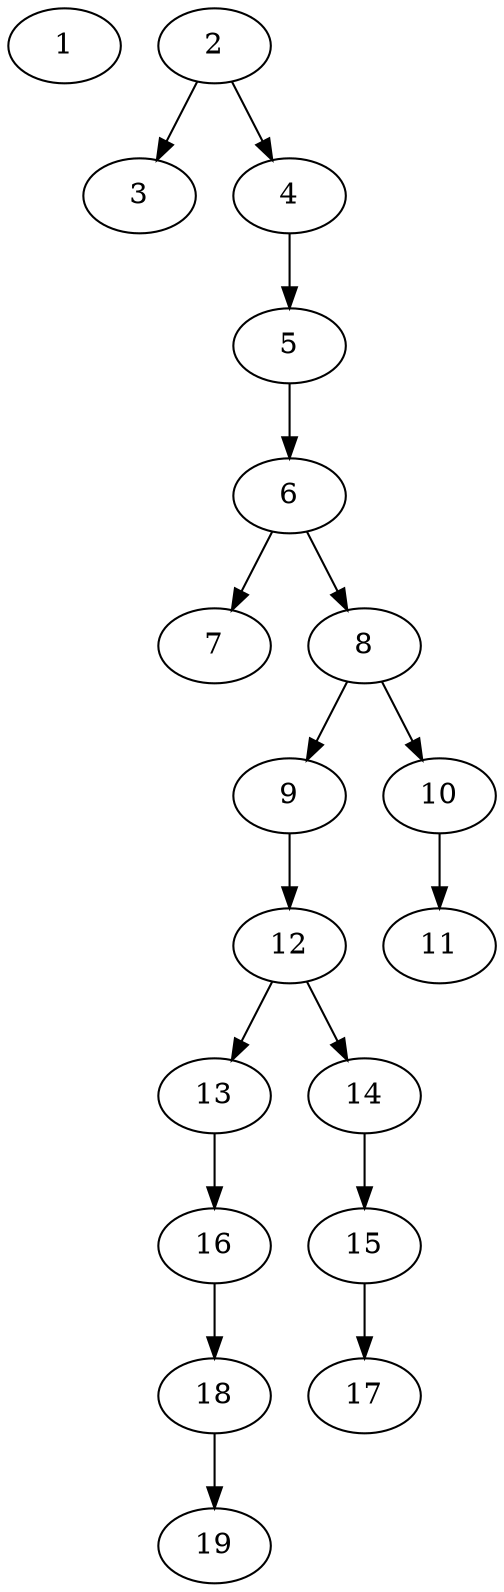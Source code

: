 // DAG (tier=1-easy, mode=data, n=19, ccr=0.309, fat=0.369, density=0.322, regular=0.622, jump=0.030, mindata=1048576, maxdata=8388608)
// DAG automatically generated by daggen at Sun Aug 24 16:33:33 2025
// /home/ermia/Project/Environments/daggen/bin/daggen --dot --ccr 0.309 --fat 0.369 --regular 0.622 --density 0.322 --jump 0.030 --mindata 1048576 --maxdata 8388608 -n 19 
digraph G {
  1 [size="30081909386498928", alpha="0.05", expect_size="15040954693249464"]
  2 [size="348000941610176086016", alpha="0.07", expect_size="174000470805088043008"]
  2 -> 3 [size ="395801041829888"]
  2 -> 4 [size ="395801041829888"]
  3 [size="535030304372607680", alpha="0.12", expect_size="267515152186303840"]
  4 [size="211102372455307040", alpha="0.14", expect_size="105551186227653520"]
  4 -> 5 [size ="174047048499200"]
  5 [size="23795719638252792", alpha="0.01", expect_size="11897859819126396"]
  5 -> 6 [size ="388003327377408"]
  6 [size="180305436580157325312", alpha="0.16", expect_size="90152718290078662656"]
  6 -> 7 [size ="255326486003712"]
  6 -> 8 [size ="255326486003712"]
  7 [size="247572148930608160", alpha="0.13", expect_size="123786074465304080"]
  8 [size="463122617672731840", alpha="0.13", expect_size="231561308836365920"]
  8 -> 9 [size ="230594856353792"]
  8 -> 10 [size ="230594856353792"]
  9 [size="18655167901597696000", alpha="0.01", expect_size="9327583950798848000"]
  9 -> 12 [size ="56271621324800"]
  10 [size="31342160959699419136", alpha="0.00", expect_size="15671080479849709568"]
  10 -> 11 [size ="79526025494528"]
  11 [size="526515140508890112", alpha="0.07", expect_size="263257570254445056"]
  12 [size="217399234558009802752", alpha="0.10", expect_size="108699617279004901376"]
  12 -> 13 [size ="289242425065472"]
  12 -> 14 [size ="289242425065472"]
  13 [size="75036962556022358016", alpha="0.01", expect_size="37518481278011179008"]
  13 -> 16 [size ="142322473893888"]
  14 [size="359772911076504128", alpha="0.06", expect_size="179886455538252064"]
  14 -> 15 [size ="129693114171392"]
  15 [size="3287000112999432192", alpha="0.13", expect_size="1643500056499716096"]
  15 -> 17 [size ="17685735800832"]
  16 [size="61127275978626952", alpha="0.10", expect_size="30563637989313476"]
  16 -> 18 [size ="84243107545088"]
  17 [size="2326498082465775616", alpha="0.06", expect_size="1163249041232887808"]
  18 [size="155462599315579469824", alpha="0.09", expect_size="77731299657789734912"]
  18 -> 19 [size ="231299096772608"]
  19 [size="180794961355643232", alpha="0.19", expect_size="90397480677821616"]
}